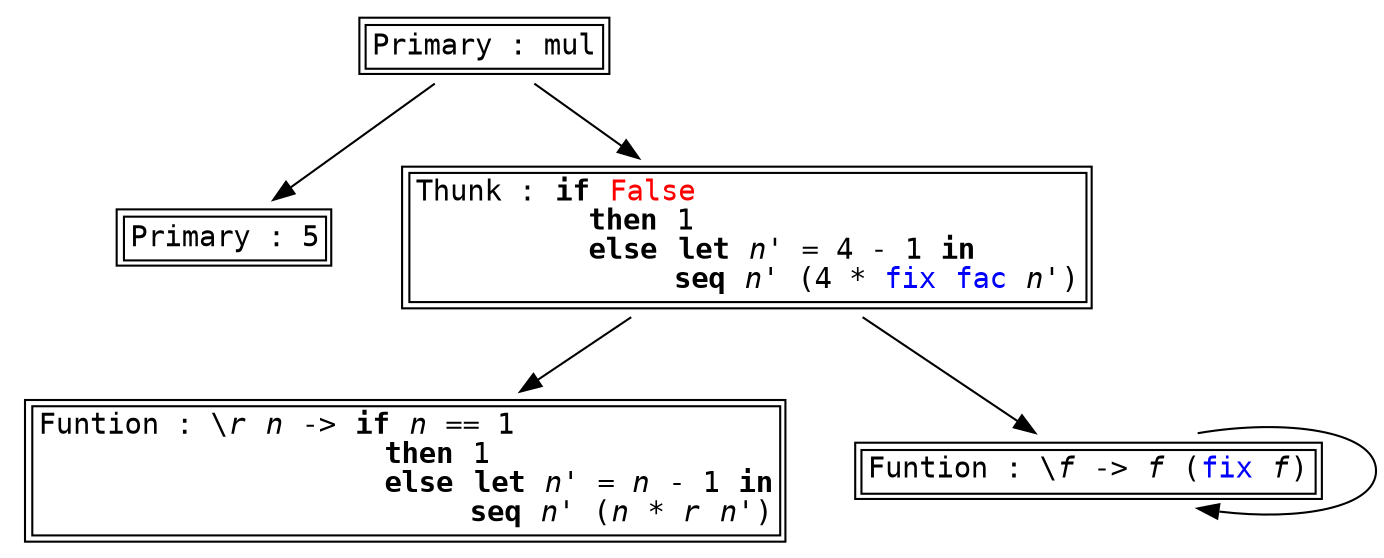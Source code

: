 digraph G {
node [ fontname=monospace, shape=plaintext ];
s0[label=<<TABLE ALIGN="LEFT"><TR><TD BALIGN="LEFT" ALIGN="LEFT">Funtion&nbsp;:&nbsp;\<I>r</I>&nbsp;<I>n</I>&nbsp;-&gt;&nbsp;<B>if</B>&nbsp;<I>n</I>&nbsp;==&nbsp;1&nbsp;&nbsp;&nbsp;&nbsp;&nbsp;&nbsp;&nbsp;&nbsp;&nbsp;&nbsp;&nbsp;&nbsp;&nbsp;&nbsp;&nbsp;<BR />&nbsp;&nbsp;&nbsp;&nbsp;&nbsp;&nbsp;&nbsp;&nbsp;&nbsp;&nbsp;&nbsp;&nbsp;&nbsp;&nbsp;&nbsp;&nbsp;&nbsp;&nbsp;&nbsp;&nbsp;<B>then</B>&nbsp;1&nbsp;&nbsp;&nbsp;&nbsp;&nbsp;&nbsp;&nbsp;&nbsp;&nbsp;&nbsp;&nbsp;&nbsp;&nbsp;&nbsp;&nbsp;&nbsp;<BR />&nbsp;&nbsp;&nbsp;&nbsp;&nbsp;&nbsp;&nbsp;&nbsp;&nbsp;&nbsp;&nbsp;&nbsp;&nbsp;&nbsp;&nbsp;&nbsp;&nbsp;&nbsp;&nbsp;&nbsp;<B>else</B>&nbsp;<B>let</B>&nbsp;<I>n'</I>&nbsp;=&nbsp;<I>n</I>&nbsp;-&nbsp;1&nbsp;<B>in</B><BR />&nbsp;&nbsp;&nbsp;&nbsp;&nbsp;&nbsp;&nbsp;&nbsp;&nbsp;&nbsp;&nbsp;&nbsp;&nbsp;&nbsp;&nbsp;&nbsp;&nbsp;&nbsp;&nbsp;&nbsp;&nbsp;&nbsp;&nbsp;&nbsp;&nbsp;<B>seq</B>&nbsp;<I>n'</I>&nbsp;(<I>n</I>&nbsp;*&nbsp;<I>r</I>&nbsp;<I>n'</I>)<BR /></TD></TR></TABLE>>];
s0;
s1[label=<<TABLE ALIGN="LEFT"><TR><TD BALIGN="LEFT" ALIGN="LEFT">Funtion&nbsp;:&nbsp;\<I>f</I>&nbsp;-&gt;&nbsp;<I>f</I>&nbsp;(<FONT COLOR="blue">fix</FONT>&nbsp;<I>f</I>)<BR /></TD></TR></TABLE>>];
s1 -> s1;
s2[label=<<TABLE ALIGN="LEFT"><TR><TD BALIGN="LEFT" ALIGN="LEFT">Primary&nbsp;:&nbsp;mul<BR /></TD></TR></TABLE>>];
s2 -> s3, s4;
s3[label=<<TABLE ALIGN="LEFT"><TR><TD BALIGN="LEFT" ALIGN="LEFT">Primary&nbsp;:&nbsp;5<BR /></TD></TR></TABLE>>];
s3;
s4[label=<<TABLE ALIGN="LEFT"><TR><TD BALIGN="LEFT" ALIGN="LEFT">Thunk&nbsp;:&nbsp;<B>if</B>&nbsp;<FONT COLOR="red">False</FONT>&nbsp;&nbsp;&nbsp;&nbsp;&nbsp;&nbsp;&nbsp;&nbsp;&nbsp;&nbsp;&nbsp;&nbsp;&nbsp;&nbsp;&nbsp;&nbsp;&nbsp;&nbsp;&nbsp;&nbsp;&nbsp;&nbsp;<BR />&nbsp;&nbsp;&nbsp;&nbsp;&nbsp;&nbsp;&nbsp;&nbsp;&nbsp;&nbsp;<B>then</B>&nbsp;1&nbsp;&nbsp;&nbsp;&nbsp;&nbsp;&nbsp;&nbsp;&nbsp;&nbsp;&nbsp;&nbsp;&nbsp;&nbsp;&nbsp;&nbsp;&nbsp;&nbsp;&nbsp;&nbsp;&nbsp;&nbsp;&nbsp;<BR />&nbsp;&nbsp;&nbsp;&nbsp;&nbsp;&nbsp;&nbsp;&nbsp;&nbsp;&nbsp;<B>else</B>&nbsp;<B>let</B>&nbsp;<I>n'</I>&nbsp;=&nbsp;4&nbsp;-&nbsp;1&nbsp;<B>in</B>&nbsp;&nbsp;&nbsp;&nbsp;&nbsp;&nbsp;<BR />&nbsp;&nbsp;&nbsp;&nbsp;&nbsp;&nbsp;&nbsp;&nbsp;&nbsp;&nbsp;&nbsp;&nbsp;&nbsp;&nbsp;&nbsp;<B>seq</B>&nbsp;<I>n'</I>&nbsp;(4&nbsp;*&nbsp;<FONT COLOR="blue">fix</FONT>&nbsp;<FONT COLOR="blue">fac</FONT>&nbsp;<I>n'</I>)<BR /></TD></TR></TABLE>>];
s4 -> s0, s1;
}